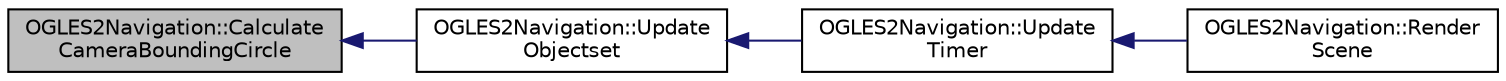 digraph "OGLES2Navigation::CalculateCameraBoundingCircle"
{
  edge [fontname="Helvetica",fontsize="10",labelfontname="Helvetica",labelfontsize="10"];
  node [fontname="Helvetica",fontsize="10",shape=record];
  rankdir="LR";
  Node1 [label="OGLES2Navigation::Calculate\lCameraBoundingCircle",height=0.2,width=0.4,color="black", fillcolor="grey75", style="filled", fontcolor="black"];
  Node1 -> Node2 [dir="back",color="midnightblue",fontsize="10",style="solid"];
  Node2 [label="OGLES2Navigation::Update\lObjectset",height=0.2,width=0.4,color="black", fillcolor="white", style="filled",URL="$class_o_g_l_e_s2_navigation.html#ae0899c5e552106cb98f5610b1ffa92c0"];
  Node2 -> Node3 [dir="back",color="midnightblue",fontsize="10",style="solid"];
  Node3 [label="OGLES2Navigation::Update\lTimer",height=0.2,width=0.4,color="black", fillcolor="white", style="filled",URL="$class_o_g_l_e_s2_navigation.html#ad3e9d39acd93a212e7eaec9d40ab78df"];
  Node3 -> Node4 [dir="back",color="midnightblue",fontsize="10",style="solid"];
  Node4 [label="OGLES2Navigation::Render\lScene",height=0.2,width=0.4,color="black", fillcolor="white", style="filled",URL="$class_o_g_l_e_s2_navigation.html#a9cb124d8ade34220559eca3f2130fdeb"];
}
